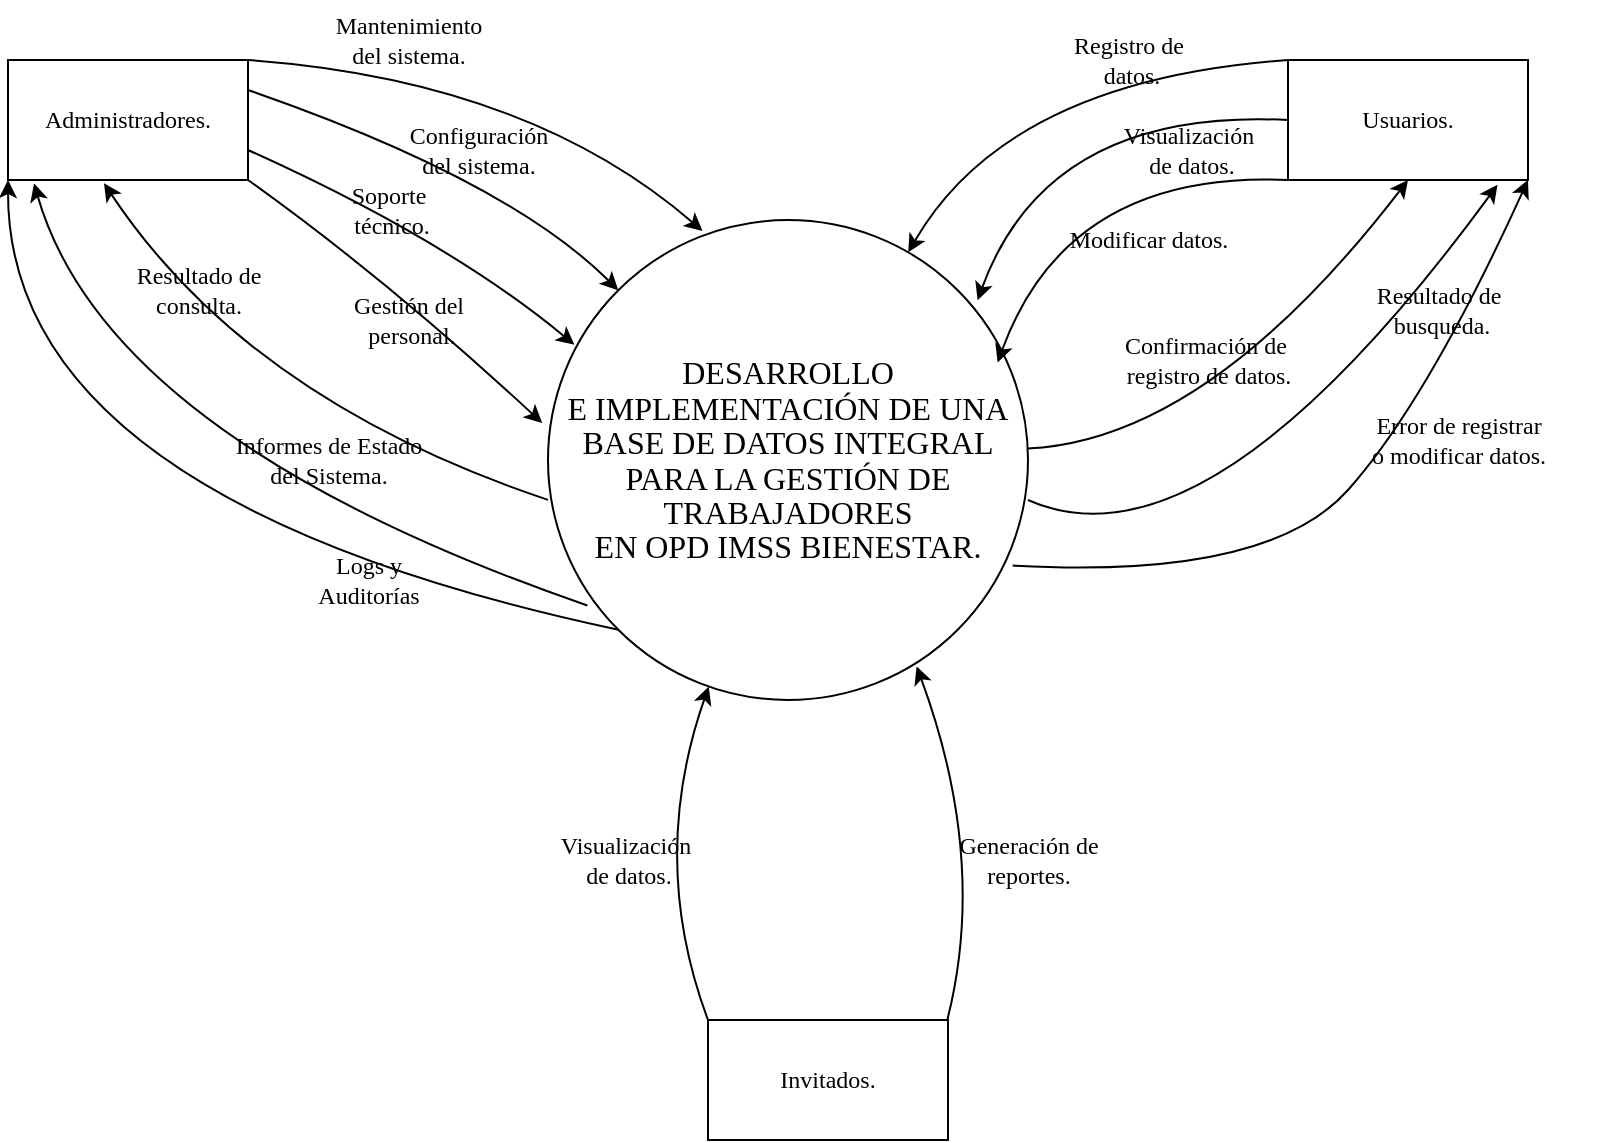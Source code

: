 <mxfile>
    <diagram id="TF8jKyotn7s5ceSks876" name="Page-1">
        <mxGraphModel dx="764" dy="563" grid="1" gridSize="10" guides="1" tooltips="1" connect="1" arrows="1" fold="1" page="1" pageScale="1" pageWidth="850" pageHeight="1100" background="#ffffff" math="0" shadow="0">
            <root>
                <mxCell id="0"/>
                <mxCell id="1" parent="0"/>
                <mxCell id="2" value="&lt;font face=&quot;Lucida Console&quot;&gt;&lt;br&gt;&lt;br&gt;&lt;/font&gt;&lt;p style=&quot;text-align:center&quot; align=&quot;center&quot; class=&quot;MsoNormal&quot;&gt;&lt;span style=&quot;font-size: 12pt; line-height: 107%;&quot;&gt;&lt;font face=&quot;Lucida Console&quot; style=&quot;&quot; color=&quot;#000000&quot;&gt;DESARROLLO&lt;br&gt;E IMPLEMENTACIÓN DE UNA BASE DE DATOS INTEGRAL PARA LA GESTIÓN DE TRABAJADORES&lt;br&gt;EN OPD IMSS BIENESTAR.&lt;/font&gt;&lt;/span&gt;&lt;/p&gt;&lt;font face=&quot;Lucida Console&quot;&gt;&lt;br&gt;&lt;br&gt;&lt;/font&gt;" style="ellipse;whiteSpace=wrap;html=1;aspect=fixed;strokeColor=#000000;fillColor=#FFFFFF;" parent="1" vertex="1">
                    <mxGeometry x="310" y="160" width="240" height="240" as="geometry"/>
                </mxCell>
                <mxCell id="3" value="Administradores." style="rounded=0;whiteSpace=wrap;html=1;strokeColor=#000000;fontFamily=Lucida Console;fontColor=#000000;fillColor=#FFFFFF;" vertex="1" parent="1">
                    <mxGeometry x="40" y="80" width="120" height="60" as="geometry"/>
                </mxCell>
                <mxCell id="4" value="Usuarios." style="rounded=0;whiteSpace=wrap;html=1;strokeColor=#000000;fontFamily=Lucida Console;fontColor=#000000;fillColor=#FFFFFF;" vertex="1" parent="1">
                    <mxGeometry x="680" y="80" width="120" height="60" as="geometry"/>
                </mxCell>
                <mxCell id="5" value="Invitados." style="rounded=0;whiteSpace=wrap;html=1;strokeColor=#000000;fontFamily=Lucida Console;fontColor=#000000;fillColor=#FFFFFF;" vertex="1" parent="1">
                    <mxGeometry x="390" y="560" width="120" height="60" as="geometry"/>
                </mxCell>
                <mxCell id="10" value="" style="endArrow=classic;html=1;strokeColor=#000000;fontFamily=Lucida Console;fontColor=#000000;curved=1;elbow=vertical;exitX=1;exitY=0.25;exitDx=0;exitDy=0;entryX=0;entryY=0;entryDx=0;entryDy=0;" edge="1" parent="1" source="3" target="2">
                    <mxGeometry width="50" height="50" relative="1" as="geometry">
                        <mxPoint x="310" y="280" as="sourcePoint"/>
                        <mxPoint x="360" y="230" as="targetPoint"/>
                        <Array as="points">
                            <mxPoint x="290" y="140"/>
                        </Array>
                    </mxGeometry>
                </mxCell>
                <mxCell id="12" value="Configuración &lt;br&gt;del sistema." style="text;html=1;align=center;verticalAlign=middle;resizable=0;points=[];autosize=1;strokeColor=none;fillColor=none;fontFamily=Lucida Console;fontColor=#000000;" vertex="1" parent="1">
                    <mxGeometry x="215" y="105" width="120" height="40" as="geometry"/>
                </mxCell>
                <mxCell id="14" value="" style="endArrow=classic;html=1;strokeColor=#000000;fontFamily=Lucida Console;fontColor=#000000;curved=1;elbow=vertical;exitX=1;exitY=0;exitDx=0;exitDy=0;entryX=0.322;entryY=0.023;entryDx=0;entryDy=0;entryPerimeter=0;" edge="1" parent="1" source="3" target="2">
                    <mxGeometry width="50" height="50" relative="1" as="geometry">
                        <mxPoint x="180" y="95.12" as="sourcePoint"/>
                        <mxPoint x="328.08" y="220" as="targetPoint"/>
                        <Array as="points">
                            <mxPoint x="300" y="90"/>
                        </Array>
                    </mxGeometry>
                </mxCell>
                <mxCell id="15" value="Mantenimiento &lt;br&gt;del sistema." style="text;html=1;align=center;verticalAlign=middle;resizable=0;points=[];autosize=1;strokeColor=none;fillColor=none;fontFamily=Lucida Console;fontColor=#000000;" vertex="1" parent="1">
                    <mxGeometry x="180" y="50" width="120" height="40" as="geometry"/>
                </mxCell>
                <mxCell id="17" value="" style="endArrow=classic;html=1;strokeColor=#000000;fontFamily=Lucida Console;fontColor=#000000;curved=1;elbow=vertical;entryX=0.055;entryY=0.26;entryDx=0;entryDy=0;entryPerimeter=0;exitX=1;exitY=0.75;exitDx=0;exitDy=0;" edge="1" parent="1" source="3" target="2">
                    <mxGeometry width="50" height="50" relative="1" as="geometry">
                        <mxPoint x="100" y="140" as="sourcePoint"/>
                        <mxPoint x="248.08" y="264.88" as="targetPoint"/>
                        <Array as="points">
                            <mxPoint x="260" y="170"/>
                        </Array>
                    </mxGeometry>
                </mxCell>
                <mxCell id="18" value="Soporte&lt;br&gt;&amp;nbsp;técnico." style="text;html=1;align=center;verticalAlign=middle;resizable=0;points=[];autosize=1;strokeColor=none;fillColor=none;fontFamily=Lucida Console;fontColor=#000000;" vertex="1" parent="1">
                    <mxGeometry x="185" y="135" width="90" height="40" as="geometry"/>
                </mxCell>
                <mxCell id="19" value="" style="endArrow=classic;html=1;strokeColor=#000000;fontFamily=Lucida Console;fontColor=#000000;curved=1;elbow=vertical;exitX=1;exitY=1;exitDx=0;exitDy=0;entryX=-0.012;entryY=0.423;entryDx=0;entryDy=0;entryPerimeter=0;" edge="1" parent="1" source="3" target="2">
                    <mxGeometry width="50" height="50" relative="1" as="geometry">
                        <mxPoint x="72.88" y="140" as="sourcePoint"/>
                        <mxPoint x="280.0" y="287.92" as="targetPoint"/>
                        <Array as="points">
                            <mxPoint x="230" y="190"/>
                        </Array>
                    </mxGeometry>
                </mxCell>
                <mxCell id="23" value="Gestión del&lt;br&gt;&amp;nbsp;personal." style="text;html=1;align=center;verticalAlign=middle;resizable=0;points=[];autosize=1;strokeColor=none;fillColor=none;fontFamily=Lucida Console;fontColor=#000000;" vertex="1" parent="1">
                    <mxGeometry x="190" y="190" width="100" height="40" as="geometry"/>
                </mxCell>
                <mxCell id="25" value="" style="endArrow=classic;html=1;strokeColor=#000000;fontFamily=Lucida Console;fontColor=#000000;curved=1;elbow=vertical;exitX=0;exitY=0.583;exitDx=0;exitDy=0;exitPerimeter=0;entryX=0.4;entryY=1.027;entryDx=0;entryDy=0;entryPerimeter=0;" edge="1" parent="1" source="2" target="3">
                    <mxGeometry width="50" height="50" relative="1" as="geometry">
                        <mxPoint x="180" y="305" as="sourcePoint"/>
                        <mxPoint x="230" y="255" as="targetPoint"/>
                        <Array as="points">
                            <mxPoint x="160" y="250"/>
                        </Array>
                    </mxGeometry>
                </mxCell>
                <mxCell id="26" value="Resultado de&lt;br&gt;consulta." style="text;html=1;align=center;verticalAlign=middle;resizable=0;points=[];autosize=1;strokeColor=none;fillColor=none;fontFamily=Lucida Console;fontColor=#000000;" vertex="1" parent="1">
                    <mxGeometry x="80" y="175" width="110" height="40" as="geometry"/>
                </mxCell>
                <mxCell id="27" value="Informes de Estado &lt;br&gt;del Sistema." style="text;html=1;align=center;verticalAlign=middle;resizable=0;points=[];autosize=1;strokeColor=none;fillColor=none;fontFamily=Lucida Console;fontColor=#000000;" vertex="1" parent="1">
                    <mxGeometry x="125" y="260" width="150" height="40" as="geometry"/>
                </mxCell>
                <mxCell id="28" value="" style="endArrow=classic;html=1;strokeColor=#000000;fontFamily=Lucida Console;fontColor=#000000;curved=1;elbow=vertical;entryX=0.4;entryY=1.027;entryDx=0;entryDy=0;entryPerimeter=0;exitX=0.082;exitY=0.803;exitDx=0;exitDy=0;exitPerimeter=0;" edge="1" parent="1" source="2">
                    <mxGeometry width="50" height="50" relative="1" as="geometry">
                        <mxPoint x="300" y="360" as="sourcePoint"/>
                        <mxPoint x="53" y="141.7" as="targetPoint"/>
                        <Array as="points">
                            <mxPoint x="90" y="270"/>
                        </Array>
                    </mxGeometry>
                </mxCell>
                <mxCell id="29" value="" style="endArrow=classic;html=1;strokeColor=#000000;fontFamily=Lucida Console;fontColor=#000000;curved=1;elbow=vertical;entryX=0.4;entryY=1.027;entryDx=0;entryDy=0;entryPerimeter=0;exitX=0;exitY=1;exitDx=0;exitDy=0;" edge="1" parent="1" source="2">
                    <mxGeometry width="50" height="50" relative="1" as="geometry">
                        <mxPoint x="316.68" y="351.02" as="sourcePoint"/>
                        <mxPoint x="40" y="140.0" as="targetPoint"/>
                        <Array as="points">
                            <mxPoint x="40" y="300"/>
                        </Array>
                    </mxGeometry>
                </mxCell>
                <mxCell id="30" value="Logs y &lt;br&gt;Auditorías" style="text;html=1;align=center;verticalAlign=middle;resizable=0;points=[];autosize=1;strokeColor=none;fillColor=none;fontFamily=Lucida Console;fontColor=#000000;" vertex="1" parent="1">
                    <mxGeometry x="170" y="320" width="100" height="40" as="geometry"/>
                </mxCell>
                <mxCell id="31" value="" style="endArrow=classic;html=1;strokeColor=#000000;fontFamily=Lucida Console;fontColor=#000000;curved=1;elbow=vertical;exitX=0;exitY=0;exitDx=0;exitDy=0;" edge="1" parent="1" source="4" target="2">
                    <mxGeometry width="50" height="50" relative="1" as="geometry">
                        <mxPoint x="580" y="95" as="sourcePoint"/>
                        <mxPoint x="630" y="45" as="targetPoint"/>
                        <Array as="points">
                            <mxPoint x="540" y="90"/>
                        </Array>
                    </mxGeometry>
                </mxCell>
                <mxCell id="32" value="Registro de&lt;br&gt;&amp;nbsp;datos.&lt;br&gt;" style="text;html=1;align=center;verticalAlign=middle;resizable=0;points=[];autosize=1;strokeColor=none;fillColor=none;fontFamily=Lucida Console;fontColor=#000000;" vertex="1" parent="1">
                    <mxGeometry x="550" y="60" width="100" height="40" as="geometry"/>
                </mxCell>
                <mxCell id="33" value="" style="endArrow=classic;html=1;strokeColor=#000000;fontFamily=Lucida Console;fontColor=#000000;curved=1;elbow=vertical;exitX=0;exitY=0.5;exitDx=0;exitDy=0;entryX=0.895;entryY=0.167;entryDx=0;entryDy=0;entryPerimeter=0;" edge="1" parent="1" source="4" target="2">
                    <mxGeometry width="50" height="50" relative="1" as="geometry">
                        <mxPoint x="699.88" y="93.85" as="sourcePoint"/>
                        <mxPoint x="510.004" y="189.999" as="targetPoint"/>
                        <Array as="points">
                            <mxPoint x="559.88" y="103.85"/>
                        </Array>
                    </mxGeometry>
                </mxCell>
                <mxCell id="34" value="Visualización&lt;br&gt;&amp;nbsp;de&amp;nbsp;datos." style="text;html=1;align=center;verticalAlign=middle;resizable=0;points=[];autosize=1;strokeColor=none;fillColor=none;fontFamily=Lucida Console;fontColor=#000000;" vertex="1" parent="1">
                    <mxGeometry x="570" y="105" width="120" height="40" as="geometry"/>
                </mxCell>
                <mxCell id="35" value="" style="endArrow=classic;html=1;strokeColor=#000000;fontFamily=Lucida Console;fontColor=#000000;curved=1;elbow=vertical;entryX=0.895;entryY=0.167;entryDx=0;entryDy=0;entryPerimeter=0;" edge="1" parent="1">
                    <mxGeometry width="50" height="50" relative="1" as="geometry">
                        <mxPoint x="680" y="140" as="sourcePoint"/>
                        <mxPoint x="534.8" y="231.23" as="targetPoint"/>
                        <Array as="points">
                            <mxPoint x="569.88" y="135"/>
                        </Array>
                    </mxGeometry>
                </mxCell>
                <mxCell id="36" value="Modificar datos." style="text;html=1;align=center;verticalAlign=middle;resizable=0;points=[];autosize=1;strokeColor=none;fillColor=none;fontFamily=Lucida Console;fontColor=#000000;" vertex="1" parent="1">
                    <mxGeometry x="540" y="155" width="140" height="30" as="geometry"/>
                </mxCell>
                <mxCell id="37" value="" style="endArrow=none;html=1;strokeColor=#000000;fontFamily=Lucida Console;fontColor=#000000;curved=1;elbow=vertical;exitX=0.5;exitY=1;exitDx=0;exitDy=0;endFill=0;startArrow=classic;startFill=1;" edge="1" parent="1" source="4" target="2">
                    <mxGeometry width="50" height="50" relative="1" as="geometry">
                        <mxPoint x="710" y="190" as="sourcePoint"/>
                        <mxPoint x="690" y="200" as="targetPoint"/>
                        <Array as="points">
                            <mxPoint x="640" y="270"/>
                        </Array>
                    </mxGeometry>
                </mxCell>
                <mxCell id="38" value="Confirmación de&amp;nbsp;&lt;br&gt;registro de datos." style="text;html=1;align=center;verticalAlign=middle;resizable=0;points=[];autosize=1;strokeColor=none;fillColor=none;fontFamily=Lucida Console;fontColor=#000000;" vertex="1" parent="1">
                    <mxGeometry x="565" y="210" width="150" height="40" as="geometry"/>
                </mxCell>
                <mxCell id="39" value="" style="endArrow=none;html=1;strokeColor=#000000;fontFamily=Lucida Console;fontColor=#000000;curved=1;elbow=vertical;endFill=0;startArrow=classic;startFill=1;exitX=0.873;exitY=1.04;exitDx=0;exitDy=0;exitPerimeter=0;" edge="1" parent="1" source="4">
                    <mxGeometry width="50" height="50" relative="1" as="geometry">
                        <mxPoint x="780" y="160" as="sourcePoint"/>
                        <mxPoint x="550" y="300" as="targetPoint"/>
                        <Array as="points">
                            <mxPoint x="640" y="340"/>
                        </Array>
                    </mxGeometry>
                </mxCell>
                <mxCell id="40" value="Resultado de&lt;br&gt;&amp;nbsp;busqueda." style="text;html=1;align=center;verticalAlign=middle;resizable=0;points=[];autosize=1;strokeColor=none;fillColor=none;fontFamily=Lucida Console;fontColor=#000000;" vertex="1" parent="1">
                    <mxGeometry x="700" y="185" width="110" height="40" as="geometry"/>
                </mxCell>
                <mxCell id="41" value="" style="endArrow=none;html=1;strokeColor=#000000;fontFamily=Lucida Console;fontColor=#000000;curved=1;elbow=vertical;endFill=0;startArrow=classic;startFill=1;exitX=0.873;exitY=1.04;exitDx=0;exitDy=0;exitPerimeter=0;entryX=0.968;entryY=0.72;entryDx=0;entryDy=0;entryPerimeter=0;" edge="1" parent="1" target="2">
                    <mxGeometry width="50" height="50" relative="1" as="geometry">
                        <mxPoint x="800" y="140.0" as="sourcePoint"/>
                        <mxPoint x="555.244" y="317.602" as="targetPoint"/>
                        <Array as="points">
                            <mxPoint x="750" y="250"/>
                            <mxPoint x="670" y="340"/>
                        </Array>
                    </mxGeometry>
                </mxCell>
                <mxCell id="42" value="Error de registrar &lt;br&gt;o modificar datos." style="text;html=1;align=center;verticalAlign=middle;resizable=0;points=[];autosize=1;strokeColor=none;fillColor=none;fontFamily=Lucida Console;fontColor=#000000;" vertex="1" parent="1">
                    <mxGeometry x="690" y="250" width="150" height="40" as="geometry"/>
                </mxCell>
                <mxCell id="43" value="" style="endArrow=classic;html=1;strokeColor=#000000;fontFamily=Lucida Console;fontColor=#000000;curved=1;elbow=vertical;exitX=0;exitY=0;exitDx=0;exitDy=0;" edge="1" parent="1" source="5" target="2">
                    <mxGeometry width="50" height="50" relative="1" as="geometry">
                        <mxPoint x="640" y="380" as="sourcePoint"/>
                        <mxPoint x="690" y="330" as="targetPoint"/>
                        <Array as="points">
                            <mxPoint x="360" y="480"/>
                        </Array>
                    </mxGeometry>
                </mxCell>
                <mxCell id="44" value="Visualización&amp;nbsp;&lt;br&gt;de datos." style="text;html=1;align=center;verticalAlign=middle;resizable=0;points=[];autosize=1;strokeColor=none;fillColor=none;fontFamily=Lucida Console;fontColor=#000000;" vertex="1" parent="1">
                    <mxGeometry x="290" y="460" width="120" height="40" as="geometry"/>
                </mxCell>
                <mxCell id="45" value="" style="endArrow=classic;html=1;strokeColor=#000000;fontFamily=Lucida Console;fontColor=#000000;curved=1;elbow=vertical;exitX=0;exitY=0;exitDx=0;exitDy=0;entryX=0.768;entryY=0.93;entryDx=0;entryDy=0;entryPerimeter=0;" edge="1" parent="1" target="2">
                    <mxGeometry width="50" height="50" relative="1" as="geometry">
                        <mxPoint x="509.64" y="560" as="sourcePoint"/>
                        <mxPoint x="509.998" y="393.263" as="targetPoint"/>
                        <Array as="points">
                            <mxPoint x="530" y="480"/>
                        </Array>
                    </mxGeometry>
                </mxCell>
                <mxCell id="46" value="Generación de&lt;br&gt;reportes." style="text;html=1;align=center;verticalAlign=middle;resizable=0;points=[];autosize=1;strokeColor=none;fillColor=none;fontFamily=Lucida Console;fontColor=#000000;" vertex="1" parent="1">
                    <mxGeometry x="490" y="460" width="120" height="40" as="geometry"/>
                </mxCell>
            </root>
        </mxGraphModel>
    </diagram>
</mxfile>